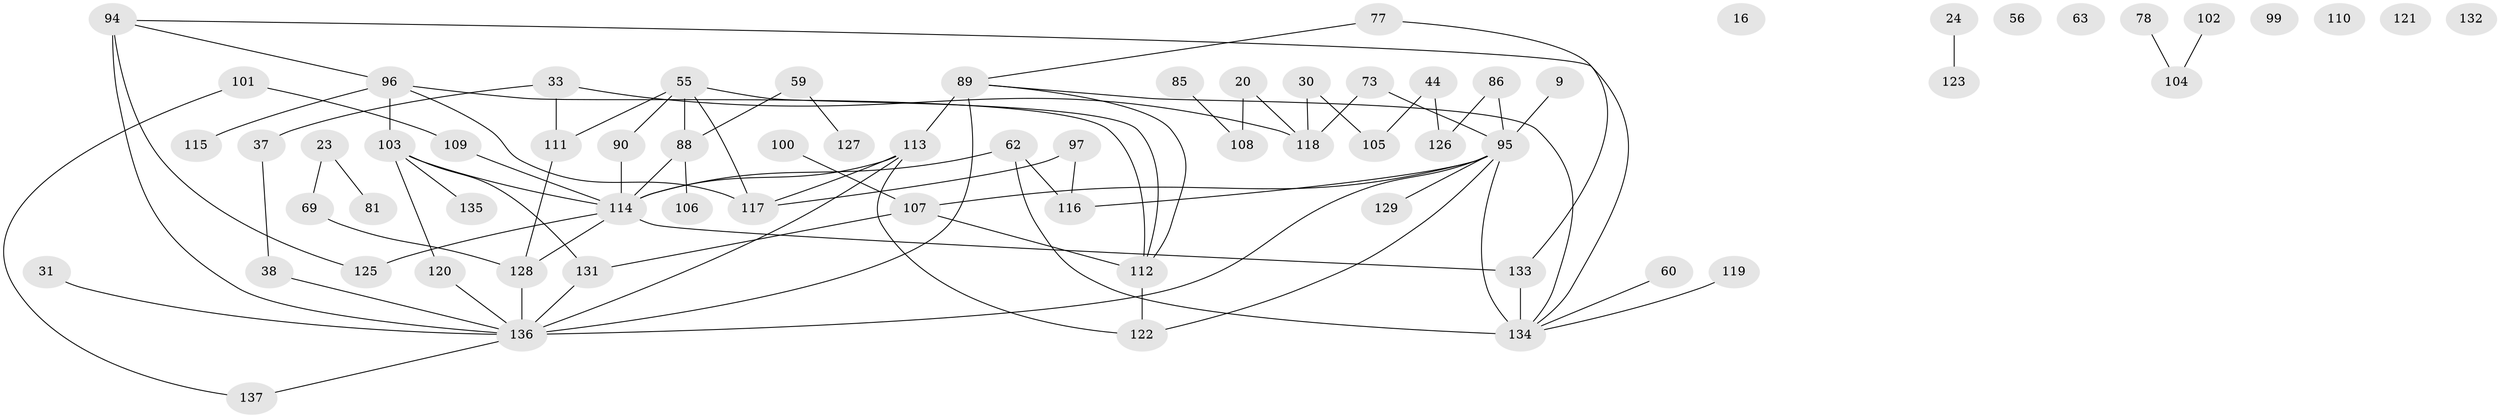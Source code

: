 // original degree distribution, {2: 0.30656934306569344, 3: 0.24817518248175183, 4: 0.10948905109489052, 1: 0.1897810218978102, 5: 0.072992700729927, 0: 0.051094890510948905, 6: 0.021897810218978103}
// Generated by graph-tools (version 1.1) at 2025/39/03/09/25 04:39:56]
// undirected, 68 vertices, 85 edges
graph export_dot {
graph [start="1"]
  node [color=gray90,style=filled];
  9;
  16;
  20;
  23;
  24;
  30;
  31;
  33 [super="+4"];
  37;
  38;
  44;
  55 [super="+11+41"];
  56;
  59;
  60;
  62;
  63;
  69;
  73;
  77 [super="+50+65"];
  78;
  81;
  85;
  86;
  88 [super="+79"];
  89 [super="+18+27"];
  90 [super="+80+87"];
  94 [super="+58"];
  95 [super="+67+93"];
  96 [super="+40+57+48"];
  97 [super="+39"];
  99;
  100;
  101;
  102;
  103 [super="+6"];
  104;
  105;
  106;
  107 [super="+12+82"];
  108;
  109;
  110;
  111;
  112 [super="+70+76"];
  113 [super="+83+71"];
  114 [super="+7+68+64"];
  115;
  116 [super="+98"];
  117 [super="+5"];
  118;
  119;
  120;
  121;
  122 [super="+91"];
  123;
  125 [super="+1+72"];
  126 [super="+10"];
  127;
  128 [super="+25+32"];
  129;
  131 [super="+66+130"];
  132;
  133 [super="+51"];
  134 [super="+49+84+124"];
  135;
  136 [super="+74+92"];
  137;
  9 -- 95;
  20 -- 108;
  20 -- 118;
  23 -- 69;
  23 -- 81;
  24 -- 123;
  30 -- 105;
  30 -- 118;
  31 -- 136;
  33 -- 37;
  33 -- 111 [weight=2];
  33 -- 118;
  37 -- 38;
  38 -- 136;
  44 -- 105;
  44 -- 126;
  55 -- 117 [weight=2];
  55 -- 88 [weight=2];
  55 -- 111;
  55 -- 90;
  55 -- 112;
  59 -- 88;
  59 -- 127;
  60 -- 134;
  62 -- 116 [weight=2];
  62 -- 114 [weight=2];
  62 -- 134;
  69 -- 128;
  73 -- 118;
  73 -- 95;
  77 -- 133;
  77 -- 89;
  78 -- 104;
  85 -- 108;
  86 -- 95;
  86 -- 126;
  88 -- 106;
  88 -- 114;
  89 -- 136 [weight=2];
  89 -- 134;
  89 -- 112;
  89 -- 113 [weight=2];
  90 -- 114;
  94 -- 125 [weight=2];
  94 -- 96;
  94 -- 136 [weight=2];
  94 -- 134;
  95 -- 136 [weight=2];
  95 -- 122;
  95 -- 107 [weight=2];
  95 -- 129;
  95 -- 116;
  95 -- 134 [weight=2];
  96 -- 112;
  96 -- 117;
  96 -- 103;
  96 -- 115;
  97 -- 116;
  97 -- 117;
  100 -- 107;
  101 -- 109;
  101 -- 137;
  102 -- 104;
  103 -- 135;
  103 -- 120;
  103 -- 114;
  103 -- 131;
  107 -- 131;
  107 -- 112;
  109 -- 114;
  111 -- 128;
  112 -- 122;
  113 -- 136;
  113 -- 114 [weight=2];
  113 -- 117;
  113 -- 122;
  114 -- 125 [weight=2];
  114 -- 133 [weight=2];
  114 -- 128;
  119 -- 134;
  120 -- 136;
  128 -- 136;
  131 -- 136;
  133 -- 134 [weight=2];
  136 -- 137;
}
